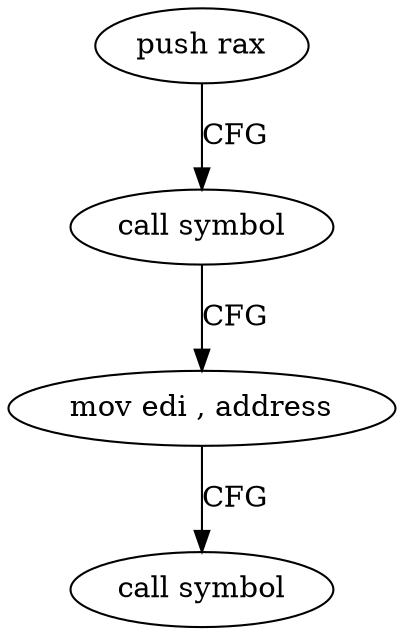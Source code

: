 digraph "func" {
"4214128" [label = "push rax" ]
"4214129" [label = "call symbol" ]
"4214134" [label = "mov edi , address" ]
"4214139" [label = "call symbol" ]
"4214128" -> "4214129" [ label = "CFG" ]
"4214129" -> "4214134" [ label = "CFG" ]
"4214134" -> "4214139" [ label = "CFG" ]
}
